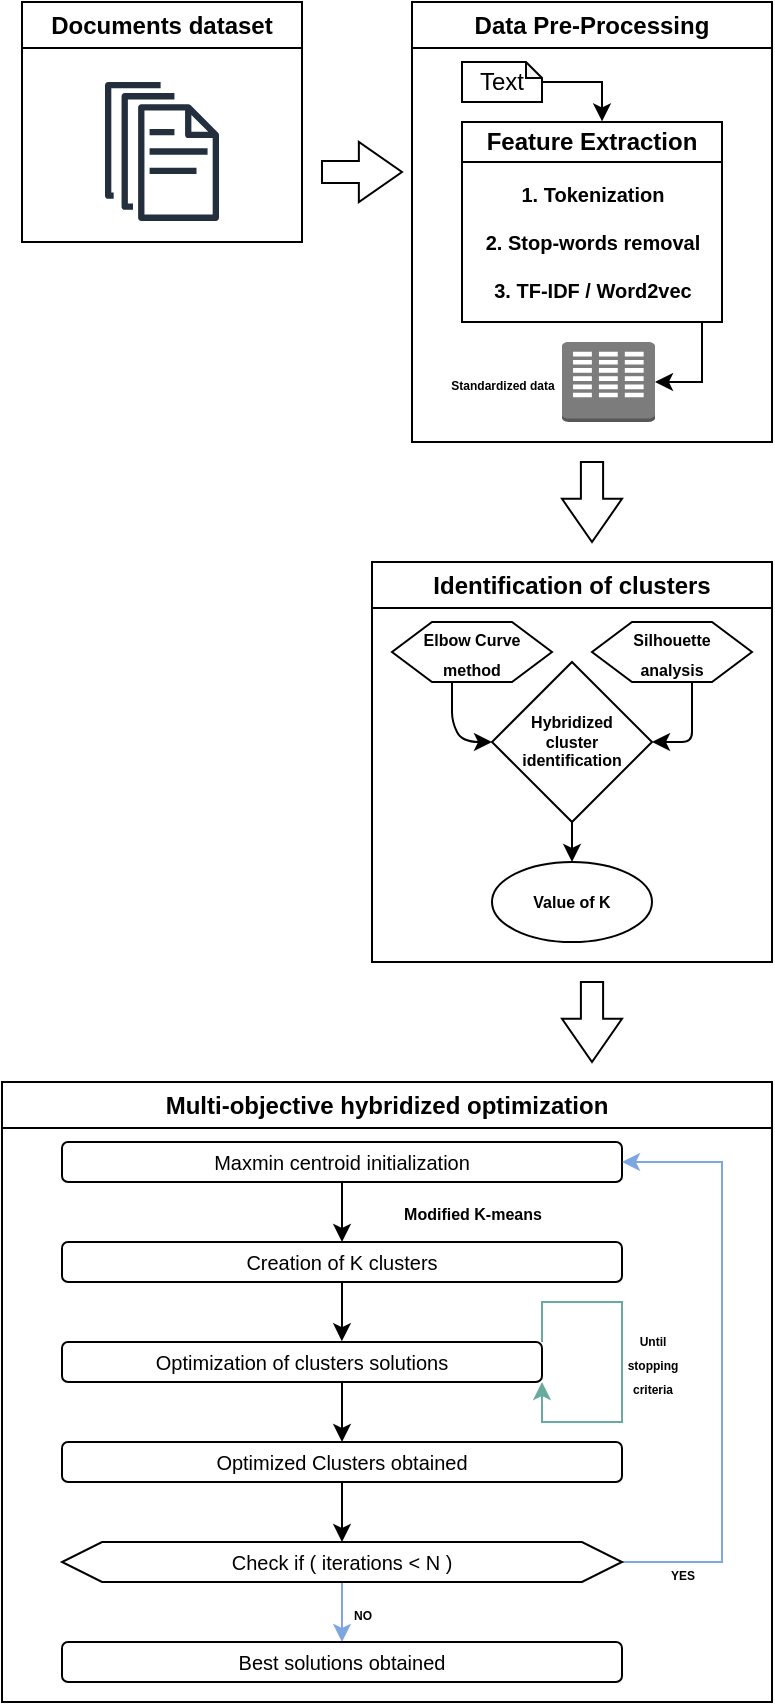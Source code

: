 <mxfile version="20.8.23" type="github">
  <diagram name="Page-1" id="-aEwkYnoBSSh9iiiew5s">
    <mxGraphModel dx="957" dy="419" grid="1" gridSize="10" guides="1" tooltips="1" connect="1" arrows="1" fold="1" page="1" pageScale="1" pageWidth="850" pageHeight="1100" math="0" shadow="0">
      <root>
        <mxCell id="0" />
        <mxCell id="1" parent="0" />
        <mxCell id="MNY5QB3rOqBKM9LWMkKc-1" value="Documents dataset" style="swimlane;whiteSpace=wrap;html=1;" parent="1" vertex="1">
          <mxGeometry x="50" y="80" width="140" height="120" as="geometry" />
        </mxCell>
        <mxCell id="MNY5QB3rOqBKM9LWMkKc-2" value="" style="sketch=0;outlineConnect=0;fontColor=#232F3E;gradientColor=none;fillColor=#232F3D;strokeColor=none;dashed=0;verticalLabelPosition=bottom;verticalAlign=top;align=center;html=1;fontSize=12;fontStyle=0;aspect=fixed;pointerEvents=1;shape=mxgraph.aws4.documents;" parent="MNY5QB3rOqBKM9LWMkKc-1" vertex="1">
          <mxGeometry x="41.5" y="40" width="57" height="69.47" as="geometry" />
        </mxCell>
        <mxCell id="MNY5QB3rOqBKM9LWMkKc-8" value="Data Pre-Processing" style="swimlane;whiteSpace=wrap;html=1;" parent="1" vertex="1">
          <mxGeometry x="245" y="80" width="180" height="220" as="geometry" />
        </mxCell>
        <mxCell id="IFfjDBuwxmQOcIeURG7v-41" style="edgeStyle=orthogonalEdgeStyle;rounded=0;orthogonalLoop=1;jettySize=auto;html=1;strokeColor=#000000;fontSize=6;entryX=0.54;entryY=-0.003;entryDx=0;entryDy=0;entryPerimeter=0;" edge="1" parent="MNY5QB3rOqBKM9LWMkKc-8" source="MNY5QB3rOqBKM9LWMkKc-9" target="MNY5QB3rOqBKM9LWMkKc-11">
          <mxGeometry relative="1" as="geometry">
            <mxPoint x="85" y="50" as="targetPoint" />
            <Array as="points">
              <mxPoint x="95" y="40" />
              <mxPoint x="95" y="60" />
            </Array>
          </mxGeometry>
        </mxCell>
        <mxCell id="MNY5QB3rOqBKM9LWMkKc-9" value="Text" style="shape=note;whiteSpace=wrap;html=1;backgroundOutline=1;darkOpacity=0.05;size=8;" parent="MNY5QB3rOqBKM9LWMkKc-8" vertex="1">
          <mxGeometry x="25" y="30" width="40" height="20" as="geometry" />
        </mxCell>
        <mxCell id="MNY5QB3rOqBKM9LWMkKc-11" value="Feature Extraction" style="swimlane;whiteSpace=wrap;html=1;startSize=20;" parent="MNY5QB3rOqBKM9LWMkKc-8" vertex="1">
          <mxGeometry x="25" y="60" width="130" height="100" as="geometry">
            <mxRectangle x="25" y="70" width="150" height="30" as="alternateBounds" />
          </mxGeometry>
        </mxCell>
        <mxCell id="IFfjDBuwxmQOcIeURG7v-42" value="&lt;font style=&quot;font-size: 10px;&quot;&gt;&lt;b style=&quot;&quot;&gt;1. Tokenization&lt;br&gt;&lt;br&gt;2. Stop-words removal&lt;br&gt;&lt;br&gt;3. TF-IDF / Word2vec&lt;/b&gt;&lt;/font&gt;" style="text;html=1;align=center;verticalAlign=middle;resizable=0;points=[];autosize=1;strokeColor=none;fillColor=none;fontSize=6;" vertex="1" parent="MNY5QB3rOqBKM9LWMkKc-11">
          <mxGeometry y="25" width="130" height="70" as="geometry" />
        </mxCell>
        <mxCell id="MNY5QB3rOqBKM9LWMkKc-28" value="" style="outlineConnect=0;dashed=0;verticalLabelPosition=bottom;verticalAlign=top;align=center;html=1;shape=mxgraph.aws3.corporate_data_center;fillColor=#7D7C7C;gradientColor=none;" parent="MNY5QB3rOqBKM9LWMkKc-8" vertex="1">
          <mxGeometry x="75" y="170" width="46.5" height="40" as="geometry" />
        </mxCell>
        <mxCell id="MNY5QB3rOqBKM9LWMkKc-29" value="&lt;font style=&quot;font-size: 6px;&quot;&gt;&lt;b&gt;Standardized data&lt;/b&gt;&lt;/font&gt;" style="text;html=1;align=center;verticalAlign=middle;resizable=0;points=[];autosize=1;strokeColor=none;fillColor=none;" parent="MNY5QB3rOqBKM9LWMkKc-8" vertex="1">
          <mxGeometry x="5" y="175" width="80" height="30" as="geometry" />
        </mxCell>
        <mxCell id="IFfjDBuwxmQOcIeURG7v-43" value="" style="endArrow=classic;html=1;rounded=0;strokeColor=#000000;fontSize=10;entryX=1;entryY=0.5;entryDx=0;entryDy=0;entryPerimeter=0;" edge="1" parent="MNY5QB3rOqBKM9LWMkKc-8" target="MNY5QB3rOqBKM9LWMkKc-28">
          <mxGeometry width="50" height="50" relative="1" as="geometry">
            <mxPoint x="145" y="160" as="sourcePoint" />
            <mxPoint x="145" y="190" as="targetPoint" />
            <Array as="points">
              <mxPoint x="145" y="190" />
            </Array>
          </mxGeometry>
        </mxCell>
        <mxCell id="MNY5QB3rOqBKM9LWMkKc-32" value="" style="html=1;shadow=0;dashed=0;align=center;verticalAlign=middle;shape=mxgraph.arrows2.arrow;dy=0.63;dx=21.57;notch=0;fontSize=6;" parent="1" vertex="1">
          <mxGeometry x="200" y="150" width="40" height="30" as="geometry" />
        </mxCell>
        <mxCell id="IFfjDBuwxmQOcIeURG7v-2" value="" style="html=1;shadow=0;dashed=0;align=center;verticalAlign=middle;shape=mxgraph.arrows2.arrow;dy=0.63;dx=21.57;notch=0;fontSize=6;direction=south;" vertex="1" parent="1">
          <mxGeometry x="320" y="310" width="30" height="40" as="geometry" />
        </mxCell>
        <mxCell id="IFfjDBuwxmQOcIeURG7v-3" value="Identification of clusters" style="swimlane;whiteSpace=wrap;html=1;" vertex="1" parent="1">
          <mxGeometry x="225" y="360" width="200" height="200" as="geometry" />
        </mxCell>
        <mxCell id="IFfjDBuwxmQOcIeURG7v-4" value="&lt;font style=&quot;font-size: 8px;&quot;&gt;&lt;b style=&quot;&quot;&gt;Elbow Curve method&lt;/b&gt;&lt;/font&gt;" style="shape=hexagon;perimeter=hexagonPerimeter2;whiteSpace=wrap;html=1;fixedSize=1;" vertex="1" parent="IFfjDBuwxmQOcIeURG7v-3">
          <mxGeometry x="10" y="30" width="80" height="30" as="geometry" />
        </mxCell>
        <mxCell id="IFfjDBuwxmQOcIeURG7v-7" value="&lt;b&gt;&lt;font style=&quot;font-size: 8px;&quot;&gt;Silhouette &lt;br&gt;analysis&lt;/font&gt;&lt;/b&gt;" style="shape=hexagon;perimeter=hexagonPerimeter2;whiteSpace=wrap;html=1;fixedSize=1;" vertex="1" parent="IFfjDBuwxmQOcIeURG7v-3">
          <mxGeometry x="110" y="30" width="80" height="30" as="geometry" />
        </mxCell>
        <mxCell id="IFfjDBuwxmQOcIeURG7v-16" style="edgeStyle=orthogonalEdgeStyle;rounded=0;orthogonalLoop=1;jettySize=auto;html=1;exitX=0.5;exitY=1;exitDx=0;exitDy=0;entryX=0.5;entryY=0;entryDx=0;entryDy=0;fontSize=8;" edge="1" parent="IFfjDBuwxmQOcIeURG7v-3" source="IFfjDBuwxmQOcIeURG7v-8" target="IFfjDBuwxmQOcIeURG7v-15">
          <mxGeometry relative="1" as="geometry" />
        </mxCell>
        <mxCell id="IFfjDBuwxmQOcIeURG7v-8" value="&lt;b&gt;Hybridized &lt;br&gt;cluster identification&lt;/b&gt;" style="rhombus;whiteSpace=wrap;html=1;fontSize=8;" vertex="1" parent="IFfjDBuwxmQOcIeURG7v-3">
          <mxGeometry x="60" y="50" width="80" height="80" as="geometry" />
        </mxCell>
        <mxCell id="IFfjDBuwxmQOcIeURG7v-12" value="" style="curved=1;endArrow=classic;html=1;rounded=0;fontSize=8;exitX=0.375;exitY=1;exitDx=0;exitDy=0;" edge="1" parent="IFfjDBuwxmQOcIeURG7v-3" source="IFfjDBuwxmQOcIeURG7v-4">
          <mxGeometry width="50" height="50" relative="1" as="geometry">
            <mxPoint x="10" y="140" as="sourcePoint" />
            <mxPoint x="60" y="90" as="targetPoint" />
            <Array as="points">
              <mxPoint x="40" y="70" />
              <mxPoint x="40" y="80" />
              <mxPoint x="45" y="90" />
            </Array>
          </mxGeometry>
        </mxCell>
        <mxCell id="IFfjDBuwxmQOcIeURG7v-13" value="" style="curved=1;endArrow=classic;html=1;rounded=0;fontSize=8;entryX=1;entryY=0.5;entryDx=0;entryDy=0;exitX=0.625;exitY=1;exitDx=0;exitDy=0;" edge="1" parent="IFfjDBuwxmQOcIeURG7v-3" source="IFfjDBuwxmQOcIeURG7v-7" target="IFfjDBuwxmQOcIeURG7v-8">
          <mxGeometry width="50" height="50" relative="1" as="geometry">
            <mxPoint x="160" y="70" as="sourcePoint" />
            <mxPoint x="70" y="100" as="targetPoint" />
            <Array as="points">
              <mxPoint x="160" y="80" />
              <mxPoint x="160" y="90" />
              <mxPoint x="150" y="90" />
            </Array>
          </mxGeometry>
        </mxCell>
        <mxCell id="IFfjDBuwxmQOcIeURG7v-15" value="&lt;b&gt;Value of K&lt;/b&gt;" style="ellipse;whiteSpace=wrap;html=1;fontSize=8;" vertex="1" parent="IFfjDBuwxmQOcIeURG7v-3">
          <mxGeometry x="60" y="150" width="80" height="40" as="geometry" />
        </mxCell>
        <mxCell id="IFfjDBuwxmQOcIeURG7v-17" value="&lt;font style=&quot;font-size: 12px;&quot;&gt;Multi-objective hybridized optimization&lt;/font&gt;" style="swimlane;whiteSpace=wrap;html=1;fontSize=8;" vertex="1" parent="1">
          <mxGeometry x="40" y="620" width="385" height="310" as="geometry" />
        </mxCell>
        <mxCell id="IFfjDBuwxmQOcIeURG7v-22" style="edgeStyle=orthogonalEdgeStyle;rounded=0;orthogonalLoop=1;jettySize=auto;html=1;entryX=0.5;entryY=0;entryDx=0;entryDy=0;fontSize=12;" edge="1" parent="IFfjDBuwxmQOcIeURG7v-17" source="IFfjDBuwxmQOcIeURG7v-20" target="IFfjDBuwxmQOcIeURG7v-21">
          <mxGeometry relative="1" as="geometry" />
        </mxCell>
        <mxCell id="IFfjDBuwxmQOcIeURG7v-20" value="&lt;font style=&quot;font-size: 10px;&quot;&gt;Maxmin centroid initialization&lt;/font&gt;" style="rounded=1;whiteSpace=wrap;html=1;fontSize=12;" vertex="1" parent="IFfjDBuwxmQOcIeURG7v-17">
          <mxGeometry x="30" y="30" width="280" height="20" as="geometry" />
        </mxCell>
        <mxCell id="IFfjDBuwxmQOcIeURG7v-25" style="edgeStyle=orthogonalEdgeStyle;rounded=0;orthogonalLoop=1;jettySize=auto;html=1;entryX=0.583;entryY=-0.019;entryDx=0;entryDy=0;fontSize=10;entryPerimeter=0;" edge="1" parent="IFfjDBuwxmQOcIeURG7v-17" source="IFfjDBuwxmQOcIeURG7v-21" target="IFfjDBuwxmQOcIeURG7v-24">
          <mxGeometry relative="1" as="geometry" />
        </mxCell>
        <mxCell id="IFfjDBuwxmQOcIeURG7v-21" value="&lt;font style=&quot;font-size: 10px;&quot;&gt;Creation of K clusters&lt;/font&gt;" style="rounded=1;whiteSpace=wrap;html=1;fontSize=12;" vertex="1" parent="IFfjDBuwxmQOcIeURG7v-17">
          <mxGeometry x="30" y="80" width="280" height="20" as="geometry" />
        </mxCell>
        <mxCell id="IFfjDBuwxmQOcIeURG7v-23" value="&lt;font style=&quot;font-size: 8px;&quot;&gt;&lt;b&gt;Modified K-means&lt;/b&gt;&lt;/font&gt;" style="text;html=1;align=center;verticalAlign=middle;resizable=0;points=[];autosize=1;strokeColor=none;fillColor=none;fontSize=12;" vertex="1" parent="IFfjDBuwxmQOcIeURG7v-17">
          <mxGeometry x="190" y="50" width="90" height="30" as="geometry" />
        </mxCell>
        <mxCell id="IFfjDBuwxmQOcIeURG7v-26" style="edgeStyle=orthogonalEdgeStyle;rounded=0;orthogonalLoop=1;jettySize=auto;html=1;exitX=1;exitY=0;exitDx=0;exitDy=0;fontSize=10;entryX=1;entryY=1;entryDx=0;entryDy=0;strokeColor=#67AB9F;" edge="1" parent="IFfjDBuwxmQOcIeURG7v-17" source="IFfjDBuwxmQOcIeURG7v-24" target="IFfjDBuwxmQOcIeURG7v-24">
          <mxGeometry relative="1" as="geometry">
            <mxPoint x="350" y="170" as="targetPoint" />
            <Array as="points">
              <mxPoint x="270" y="110" />
              <mxPoint x="310" y="110" />
              <mxPoint x="310" y="170" />
              <mxPoint x="270" y="170" />
            </Array>
          </mxGeometry>
        </mxCell>
        <mxCell id="IFfjDBuwxmQOcIeURG7v-30" style="edgeStyle=orthogonalEdgeStyle;rounded=0;orthogonalLoop=1;jettySize=auto;html=1;exitX=0.5;exitY=1;exitDx=0;exitDy=0;entryX=0.5;entryY=0;entryDx=0;entryDy=0;strokeColor=#000000;fontSize=10;" edge="1" parent="IFfjDBuwxmQOcIeURG7v-17" source="IFfjDBuwxmQOcIeURG7v-24" target="IFfjDBuwxmQOcIeURG7v-28">
          <mxGeometry relative="1" as="geometry" />
        </mxCell>
        <mxCell id="IFfjDBuwxmQOcIeURG7v-24" value="Optimization of clusters solutions" style="rounded=1;whiteSpace=wrap;html=1;fontSize=10;" vertex="1" parent="IFfjDBuwxmQOcIeURG7v-17">
          <mxGeometry x="30" y="130" width="240" height="20" as="geometry" />
        </mxCell>
        <mxCell id="IFfjDBuwxmQOcIeURG7v-27" value="&lt;font style=&quot;font-size: 6px;&quot;&gt;&lt;b&gt;Until &lt;br&gt;stopping &lt;br&gt;criteria&lt;/b&gt;&lt;/font&gt;" style="text;html=1;align=center;verticalAlign=middle;resizable=0;points=[];autosize=1;strokeColor=none;fillColor=none;fontSize=10;" vertex="1" parent="IFfjDBuwxmQOcIeURG7v-17">
          <mxGeometry x="300" y="115" width="50" height="50" as="geometry" />
        </mxCell>
        <mxCell id="IFfjDBuwxmQOcIeURG7v-32" style="edgeStyle=orthogonalEdgeStyle;rounded=0;orthogonalLoop=1;jettySize=auto;html=1;entryX=0.5;entryY=0;entryDx=0;entryDy=0;strokeColor=#000000;fontSize=10;" edge="1" parent="IFfjDBuwxmQOcIeURG7v-17" source="IFfjDBuwxmQOcIeURG7v-28" target="IFfjDBuwxmQOcIeURG7v-31">
          <mxGeometry relative="1" as="geometry" />
        </mxCell>
        <mxCell id="IFfjDBuwxmQOcIeURG7v-28" value="&lt;font style=&quot;font-size: 10px;&quot;&gt;Optimized Clusters obtained&lt;/font&gt;" style="rounded=1;whiteSpace=wrap;html=1;fontSize=6;" vertex="1" parent="IFfjDBuwxmQOcIeURG7v-17">
          <mxGeometry x="30" y="180" width="280" height="20" as="geometry" />
        </mxCell>
        <mxCell id="IFfjDBuwxmQOcIeURG7v-33" style="edgeStyle=orthogonalEdgeStyle;rounded=0;orthogonalLoop=1;jettySize=auto;html=1;strokeColor=#7EA6E0;fontSize=10;entryX=1;entryY=0.5;entryDx=0;entryDy=0;" edge="1" parent="IFfjDBuwxmQOcIeURG7v-17" source="IFfjDBuwxmQOcIeURG7v-31" target="IFfjDBuwxmQOcIeURG7v-20">
          <mxGeometry relative="1" as="geometry">
            <mxPoint x="350" y="40" as="targetPoint" />
            <Array as="points">
              <mxPoint x="360" y="240" />
              <mxPoint x="360" y="40" />
            </Array>
          </mxGeometry>
        </mxCell>
        <mxCell id="IFfjDBuwxmQOcIeURG7v-38" style="edgeStyle=orthogonalEdgeStyle;rounded=0;orthogonalLoop=1;jettySize=auto;html=1;entryX=0.5;entryY=0;entryDx=0;entryDy=0;strokeColor=#7EA6E0;fontSize=10;" edge="1" parent="IFfjDBuwxmQOcIeURG7v-17" source="IFfjDBuwxmQOcIeURG7v-31" target="IFfjDBuwxmQOcIeURG7v-37">
          <mxGeometry relative="1" as="geometry" />
        </mxCell>
        <mxCell id="IFfjDBuwxmQOcIeURG7v-31" value="Check if ( iterations &amp;lt; N )" style="shape=hexagon;perimeter=hexagonPerimeter2;whiteSpace=wrap;html=1;fixedSize=1;fontSize=10;" vertex="1" parent="IFfjDBuwxmQOcIeURG7v-17">
          <mxGeometry x="30" y="230" width="280" height="20" as="geometry" />
        </mxCell>
        <mxCell id="IFfjDBuwxmQOcIeURG7v-34" value="&lt;font style=&quot;font-size: 6px;&quot;&gt;&lt;b style=&quot;&quot;&gt;YES&lt;/b&gt;&lt;/font&gt;" style="text;html=1;align=center;verticalAlign=middle;resizable=0;points=[];autosize=1;strokeColor=none;fillColor=none;fontSize=10;" vertex="1" parent="IFfjDBuwxmQOcIeURG7v-17">
          <mxGeometry x="320" y="230" width="40" height="30" as="geometry" />
        </mxCell>
        <mxCell id="IFfjDBuwxmQOcIeURG7v-37" value="&lt;font style=&quot;font-size: 10px;&quot;&gt;Best solutions obtained&lt;/font&gt;" style="rounded=1;whiteSpace=wrap;html=1;fontSize=6;" vertex="1" parent="IFfjDBuwxmQOcIeURG7v-17">
          <mxGeometry x="30" y="280" width="280" height="20" as="geometry" />
        </mxCell>
        <mxCell id="IFfjDBuwxmQOcIeURG7v-39" value="&lt;b&gt;&lt;font style=&quot;font-size: 6px;&quot;&gt;NO&lt;/font&gt;&lt;/b&gt;" style="text;html=1;align=center;verticalAlign=middle;resizable=0;points=[];autosize=1;strokeColor=none;fillColor=none;fontSize=10;" vertex="1" parent="IFfjDBuwxmQOcIeURG7v-17">
          <mxGeometry x="165" y="250" width="30" height="30" as="geometry" />
        </mxCell>
        <mxCell id="IFfjDBuwxmQOcIeURG7v-19" value="" style="html=1;shadow=0;dashed=0;align=center;verticalAlign=middle;shape=mxgraph.arrows2.arrow;dy=0.63;dx=21.57;notch=0;fontSize=6;direction=south;" vertex="1" parent="1">
          <mxGeometry x="320" y="570" width="30" height="40" as="geometry" />
        </mxCell>
      </root>
    </mxGraphModel>
  </diagram>
</mxfile>
